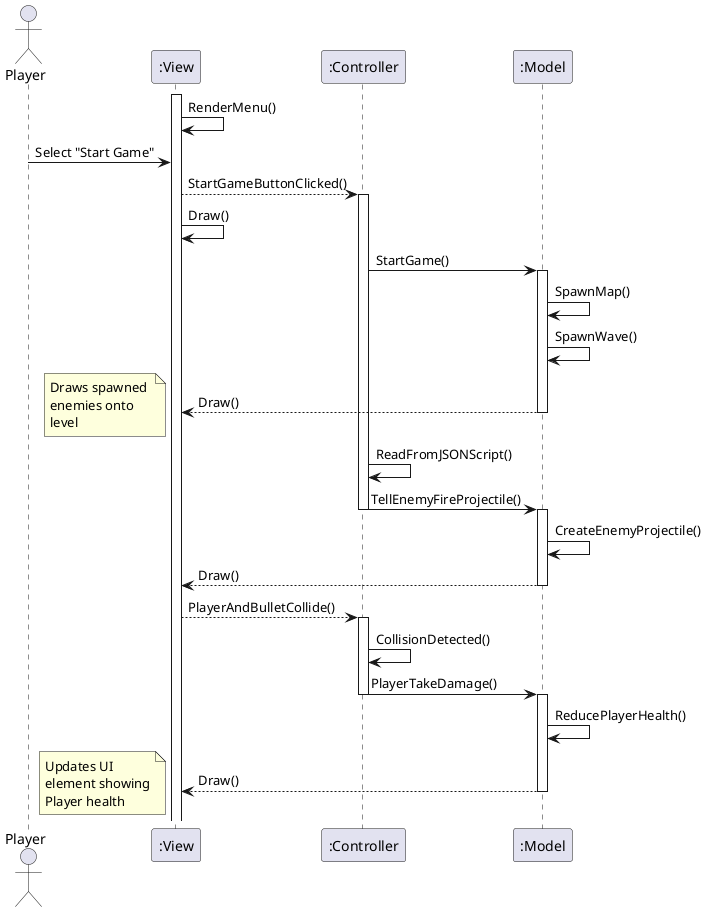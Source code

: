 @startuml

Actor Player as Pl
'View is the drawManager class' 
Participant ":View" as Vw
'All other managers' 
Participant ":Controller" as Cl
'All the other classes'
Participant ":Model" as Ml


activate Vw
Vw -> Vw: RenderMenu()
Pl -> Vw: Select "Start Game"
        Vw --> Cl: StartGameButtonClicked()
        activate Cl
        Vw -> Vw: Draw()
        
        Cl -> Ml: StartGame()
        activate Ml        
        Ml -> Ml: SpawnMap()
        Ml -> Ml: SpawnWave()
                Vw <-- Ml: Draw() 
                deactivate Ml
                note left
                        Draws spawned 
                        enemies onto 
                        level
                end note
        Cl -> Cl: ReadFromJSONScript()
        Cl -> Ml: TellEnemyFireProjectile()
        deactivate Cl
        activate Ml
        Ml -> Ml: CreateEnemyProjectile()
        Ml --> Vw: Draw()
        deactivate Ml
        Vw --> Cl: PlayerAndBulletCollide()
        activate Cl
        Cl -> Cl: CollisionDetected()
        Cl -> Ml: PlayerTakeDamage()
        deactivate Cl
        activate Ml
        deactivate Cl
        Ml -> Ml: ReducePlayerHealth()
        Ml --> Vw: Draw()
        deactivate Ml
        note left
            Updates UI
            element showing
            Player health
        end note
@enduml